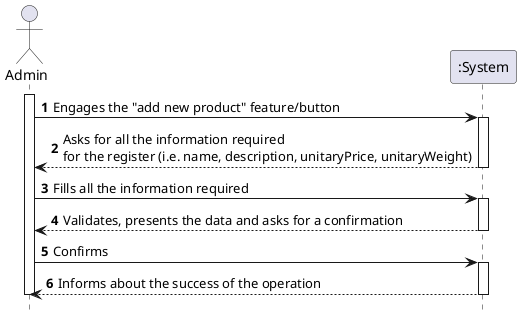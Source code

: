 @startuml
autonumber
hide footbox

actor "Admin" as U

participant ":System" as SYST

activate U

U -> SYST : Engages the "add new product" feature/button
activate SYST
SYST --> U : Asks for all the information required \nfor the register (i.e. name, description, unitaryPrice, unitaryWeight)
deactivate SYST

U -> SYST : Fills all the information required
activate SYST
SYST --> U : Validates, presents the data and asks for a confirmation
deactivate SYST

U -> SYST : Confirms
activate SYST
SYST --> U : Informs about the success of the operation
deactivate SYST

deactivate U

@enduml